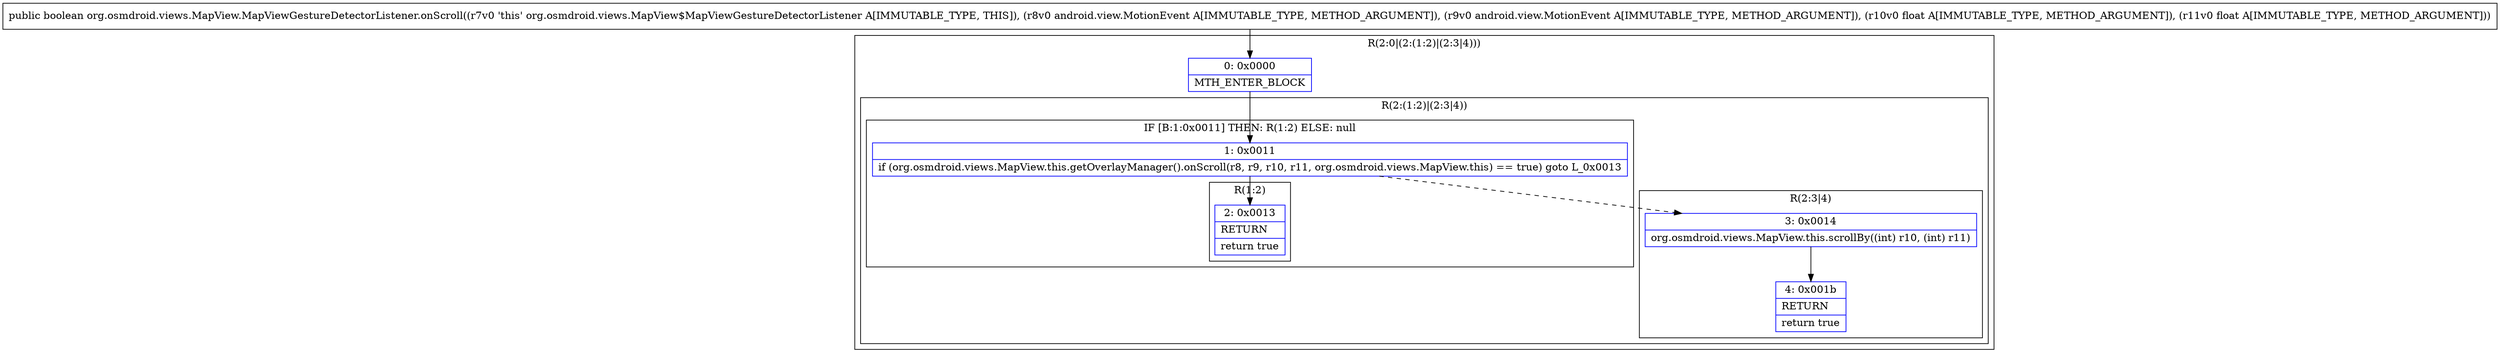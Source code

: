 digraph "CFG fororg.osmdroid.views.MapView.MapViewGestureDetectorListener.onScroll(Landroid\/view\/MotionEvent;Landroid\/view\/MotionEvent;FF)Z" {
subgraph cluster_Region_1201329854 {
label = "R(2:0|(2:(1:2)|(2:3|4)))";
node [shape=record,color=blue];
Node_0 [shape=record,label="{0\:\ 0x0000|MTH_ENTER_BLOCK\l}"];
subgraph cluster_Region_929355743 {
label = "R(2:(1:2)|(2:3|4))";
node [shape=record,color=blue];
subgraph cluster_IfRegion_1126403437 {
label = "IF [B:1:0x0011] THEN: R(1:2) ELSE: null";
node [shape=record,color=blue];
Node_1 [shape=record,label="{1\:\ 0x0011|if (org.osmdroid.views.MapView.this.getOverlayManager().onScroll(r8, r9, r10, r11, org.osmdroid.views.MapView.this) == true) goto L_0x0013\l}"];
subgraph cluster_Region_1939287209 {
label = "R(1:2)";
node [shape=record,color=blue];
Node_2 [shape=record,label="{2\:\ 0x0013|RETURN\l|return true\l}"];
}
}
subgraph cluster_Region_1646865219 {
label = "R(2:3|4)";
node [shape=record,color=blue];
Node_3 [shape=record,label="{3\:\ 0x0014|org.osmdroid.views.MapView.this.scrollBy((int) r10, (int) r11)\l}"];
Node_4 [shape=record,label="{4\:\ 0x001b|RETURN\l|return true\l}"];
}
}
}
MethodNode[shape=record,label="{public boolean org.osmdroid.views.MapView.MapViewGestureDetectorListener.onScroll((r7v0 'this' org.osmdroid.views.MapView$MapViewGestureDetectorListener A[IMMUTABLE_TYPE, THIS]), (r8v0 android.view.MotionEvent A[IMMUTABLE_TYPE, METHOD_ARGUMENT]), (r9v0 android.view.MotionEvent A[IMMUTABLE_TYPE, METHOD_ARGUMENT]), (r10v0 float A[IMMUTABLE_TYPE, METHOD_ARGUMENT]), (r11v0 float A[IMMUTABLE_TYPE, METHOD_ARGUMENT])) }"];
MethodNode -> Node_0;
Node_0 -> Node_1;
Node_1 -> Node_2;
Node_1 -> Node_3[style=dashed];
Node_3 -> Node_4;
}

